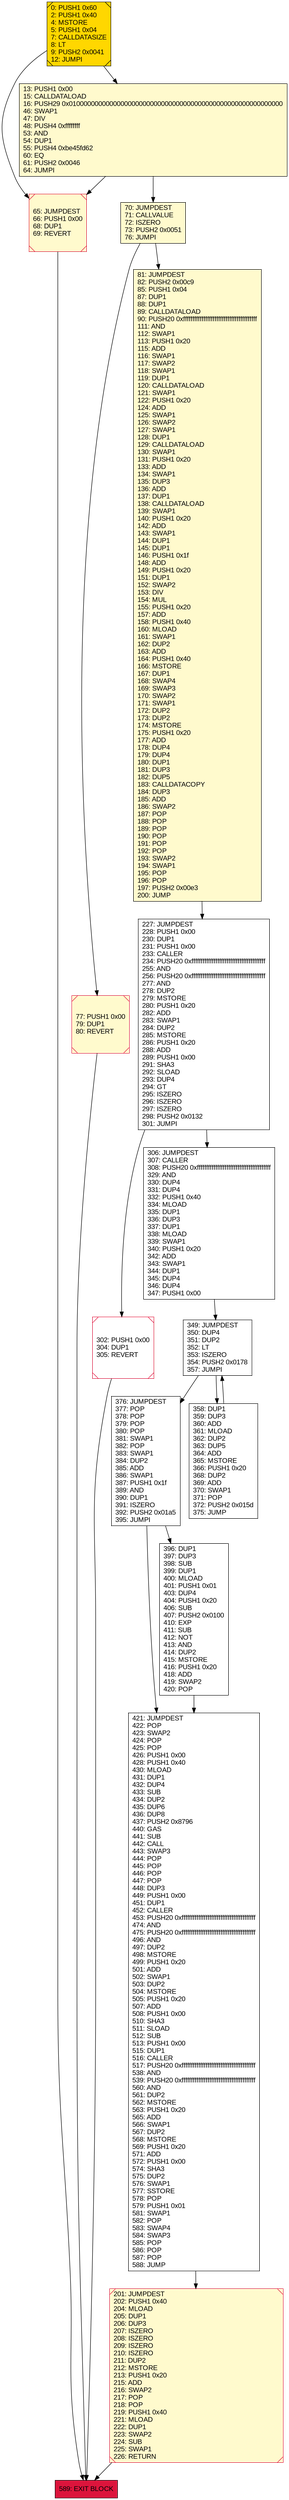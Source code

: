 digraph G {
bgcolor=transparent rankdir=UD;
node [shape=box style=filled color=black fillcolor=white fontname=arial fontcolor=black];
421 [label="421: JUMPDEST\l422: POP\l423: SWAP2\l424: POP\l425: POP\l426: PUSH1 0x00\l428: PUSH1 0x40\l430: MLOAD\l431: DUP1\l432: DUP4\l433: SUB\l434: DUP2\l435: DUP6\l436: DUP8\l437: PUSH2 0x8796\l440: GAS\l441: SUB\l442: CALL\l443: SWAP3\l444: POP\l445: POP\l446: POP\l447: POP\l448: DUP3\l449: PUSH1 0x00\l451: DUP1\l452: CALLER\l453: PUSH20 0xffffffffffffffffffffffffffffffffffffffff\l474: AND\l475: PUSH20 0xffffffffffffffffffffffffffffffffffffffff\l496: AND\l497: DUP2\l498: MSTORE\l499: PUSH1 0x20\l501: ADD\l502: SWAP1\l503: DUP2\l504: MSTORE\l505: PUSH1 0x20\l507: ADD\l508: PUSH1 0x00\l510: SHA3\l511: SLOAD\l512: SUB\l513: PUSH1 0x00\l515: DUP1\l516: CALLER\l517: PUSH20 0xffffffffffffffffffffffffffffffffffffffff\l538: AND\l539: PUSH20 0xffffffffffffffffffffffffffffffffffffffff\l560: AND\l561: DUP2\l562: MSTORE\l563: PUSH1 0x20\l565: ADD\l566: SWAP1\l567: DUP2\l568: MSTORE\l569: PUSH1 0x20\l571: ADD\l572: PUSH1 0x00\l574: SHA3\l575: DUP2\l576: SWAP1\l577: SSTORE\l578: POP\l579: PUSH1 0x01\l581: SWAP1\l582: POP\l583: SWAP4\l584: SWAP3\l585: POP\l586: POP\l587: POP\l588: JUMP\l" ];
65 [label="65: JUMPDEST\l66: PUSH1 0x00\l68: DUP1\l69: REVERT\l" fillcolor=lemonchiffon shape=Msquare color=crimson ];
376 [label="376: JUMPDEST\l377: POP\l378: POP\l379: POP\l380: POP\l381: SWAP1\l382: POP\l383: SWAP1\l384: DUP2\l385: ADD\l386: SWAP1\l387: PUSH1 0x1f\l389: AND\l390: DUP1\l391: ISZERO\l392: PUSH2 0x01a5\l395: JUMPI\l" ];
396 [label="396: DUP1\l397: DUP3\l398: SUB\l399: DUP1\l400: MLOAD\l401: PUSH1 0x01\l403: DUP4\l404: PUSH1 0x20\l406: SUB\l407: PUSH2 0x0100\l410: EXP\l411: SUB\l412: NOT\l413: AND\l414: DUP2\l415: MSTORE\l416: PUSH1 0x20\l418: ADD\l419: SWAP2\l420: POP\l" ];
77 [label="77: PUSH1 0x00\l79: DUP1\l80: REVERT\l" fillcolor=lemonchiffon shape=Msquare color=crimson ];
589 [label="589: EXIT BLOCK\l" fillcolor=crimson ];
349 [label="349: JUMPDEST\l350: DUP4\l351: DUP2\l352: LT\l353: ISZERO\l354: PUSH2 0x0178\l357: JUMPI\l" ];
302 [label="302: PUSH1 0x00\l304: DUP1\l305: REVERT\l" shape=Msquare color=crimson ];
358 [label="358: DUP1\l359: DUP3\l360: ADD\l361: MLOAD\l362: DUP2\l363: DUP5\l364: ADD\l365: MSTORE\l366: PUSH1 0x20\l368: DUP2\l369: ADD\l370: SWAP1\l371: POP\l372: PUSH2 0x015d\l375: JUMP\l" ];
0 [label="0: PUSH1 0x60\l2: PUSH1 0x40\l4: MSTORE\l5: PUSH1 0x04\l7: CALLDATASIZE\l8: LT\l9: PUSH2 0x0041\l12: JUMPI\l" fillcolor=lemonchiffon shape=Msquare fillcolor=gold ];
201 [label="201: JUMPDEST\l202: PUSH1 0x40\l204: MLOAD\l205: DUP1\l206: DUP3\l207: ISZERO\l208: ISZERO\l209: ISZERO\l210: ISZERO\l211: DUP2\l212: MSTORE\l213: PUSH1 0x20\l215: ADD\l216: SWAP2\l217: POP\l218: POP\l219: PUSH1 0x40\l221: MLOAD\l222: DUP1\l223: SWAP2\l224: SUB\l225: SWAP1\l226: RETURN\l" fillcolor=lemonchiffon shape=Msquare color=crimson ];
70 [label="70: JUMPDEST\l71: CALLVALUE\l72: ISZERO\l73: PUSH2 0x0051\l76: JUMPI\l" fillcolor=lemonchiffon ];
13 [label="13: PUSH1 0x00\l15: CALLDATALOAD\l16: PUSH29 0x0100000000000000000000000000000000000000000000000000000000\l46: SWAP1\l47: DIV\l48: PUSH4 0xffffffff\l53: AND\l54: DUP1\l55: PUSH4 0xbe45fd62\l60: EQ\l61: PUSH2 0x0046\l64: JUMPI\l" fillcolor=lemonchiffon ];
81 [label="81: JUMPDEST\l82: PUSH2 0x00c9\l85: PUSH1 0x04\l87: DUP1\l88: DUP1\l89: CALLDATALOAD\l90: PUSH20 0xffffffffffffffffffffffffffffffffffffffff\l111: AND\l112: SWAP1\l113: PUSH1 0x20\l115: ADD\l116: SWAP1\l117: SWAP2\l118: SWAP1\l119: DUP1\l120: CALLDATALOAD\l121: SWAP1\l122: PUSH1 0x20\l124: ADD\l125: SWAP1\l126: SWAP2\l127: SWAP1\l128: DUP1\l129: CALLDATALOAD\l130: SWAP1\l131: PUSH1 0x20\l133: ADD\l134: SWAP1\l135: DUP3\l136: ADD\l137: DUP1\l138: CALLDATALOAD\l139: SWAP1\l140: PUSH1 0x20\l142: ADD\l143: SWAP1\l144: DUP1\l145: DUP1\l146: PUSH1 0x1f\l148: ADD\l149: PUSH1 0x20\l151: DUP1\l152: SWAP2\l153: DIV\l154: MUL\l155: PUSH1 0x20\l157: ADD\l158: PUSH1 0x40\l160: MLOAD\l161: SWAP1\l162: DUP2\l163: ADD\l164: PUSH1 0x40\l166: MSTORE\l167: DUP1\l168: SWAP4\l169: SWAP3\l170: SWAP2\l171: SWAP1\l172: DUP2\l173: DUP2\l174: MSTORE\l175: PUSH1 0x20\l177: ADD\l178: DUP4\l179: DUP4\l180: DUP1\l181: DUP3\l182: DUP5\l183: CALLDATACOPY\l184: DUP3\l185: ADD\l186: SWAP2\l187: POP\l188: POP\l189: POP\l190: POP\l191: POP\l192: POP\l193: SWAP2\l194: SWAP1\l195: POP\l196: POP\l197: PUSH2 0x00e3\l200: JUMP\l" fillcolor=lemonchiffon ];
306 [label="306: JUMPDEST\l307: CALLER\l308: PUSH20 0xffffffffffffffffffffffffffffffffffffffff\l329: AND\l330: DUP4\l331: DUP4\l332: PUSH1 0x40\l334: MLOAD\l335: DUP1\l336: DUP3\l337: DUP1\l338: MLOAD\l339: SWAP1\l340: PUSH1 0x20\l342: ADD\l343: SWAP1\l344: DUP1\l345: DUP4\l346: DUP4\l347: PUSH1 0x00\l" ];
227 [label="227: JUMPDEST\l228: PUSH1 0x00\l230: DUP1\l231: PUSH1 0x00\l233: CALLER\l234: PUSH20 0xffffffffffffffffffffffffffffffffffffffff\l255: AND\l256: PUSH20 0xffffffffffffffffffffffffffffffffffffffff\l277: AND\l278: DUP2\l279: MSTORE\l280: PUSH1 0x20\l282: ADD\l283: SWAP1\l284: DUP2\l285: MSTORE\l286: PUSH1 0x20\l288: ADD\l289: PUSH1 0x00\l291: SHA3\l292: SLOAD\l293: DUP4\l294: GT\l295: ISZERO\l296: ISZERO\l297: ISZERO\l298: PUSH2 0x0132\l301: JUMPI\l" ];
77 -> 589;
81 -> 227;
227 -> 306;
302 -> 589;
376 -> 396;
376 -> 421;
396 -> 421;
0 -> 13;
65 -> 589;
349 -> 376;
13 -> 70;
70 -> 81;
0 -> 65;
227 -> 302;
306 -> 349;
421 -> 201;
13 -> 65;
201 -> 589;
349 -> 358;
358 -> 349;
70 -> 77;
}